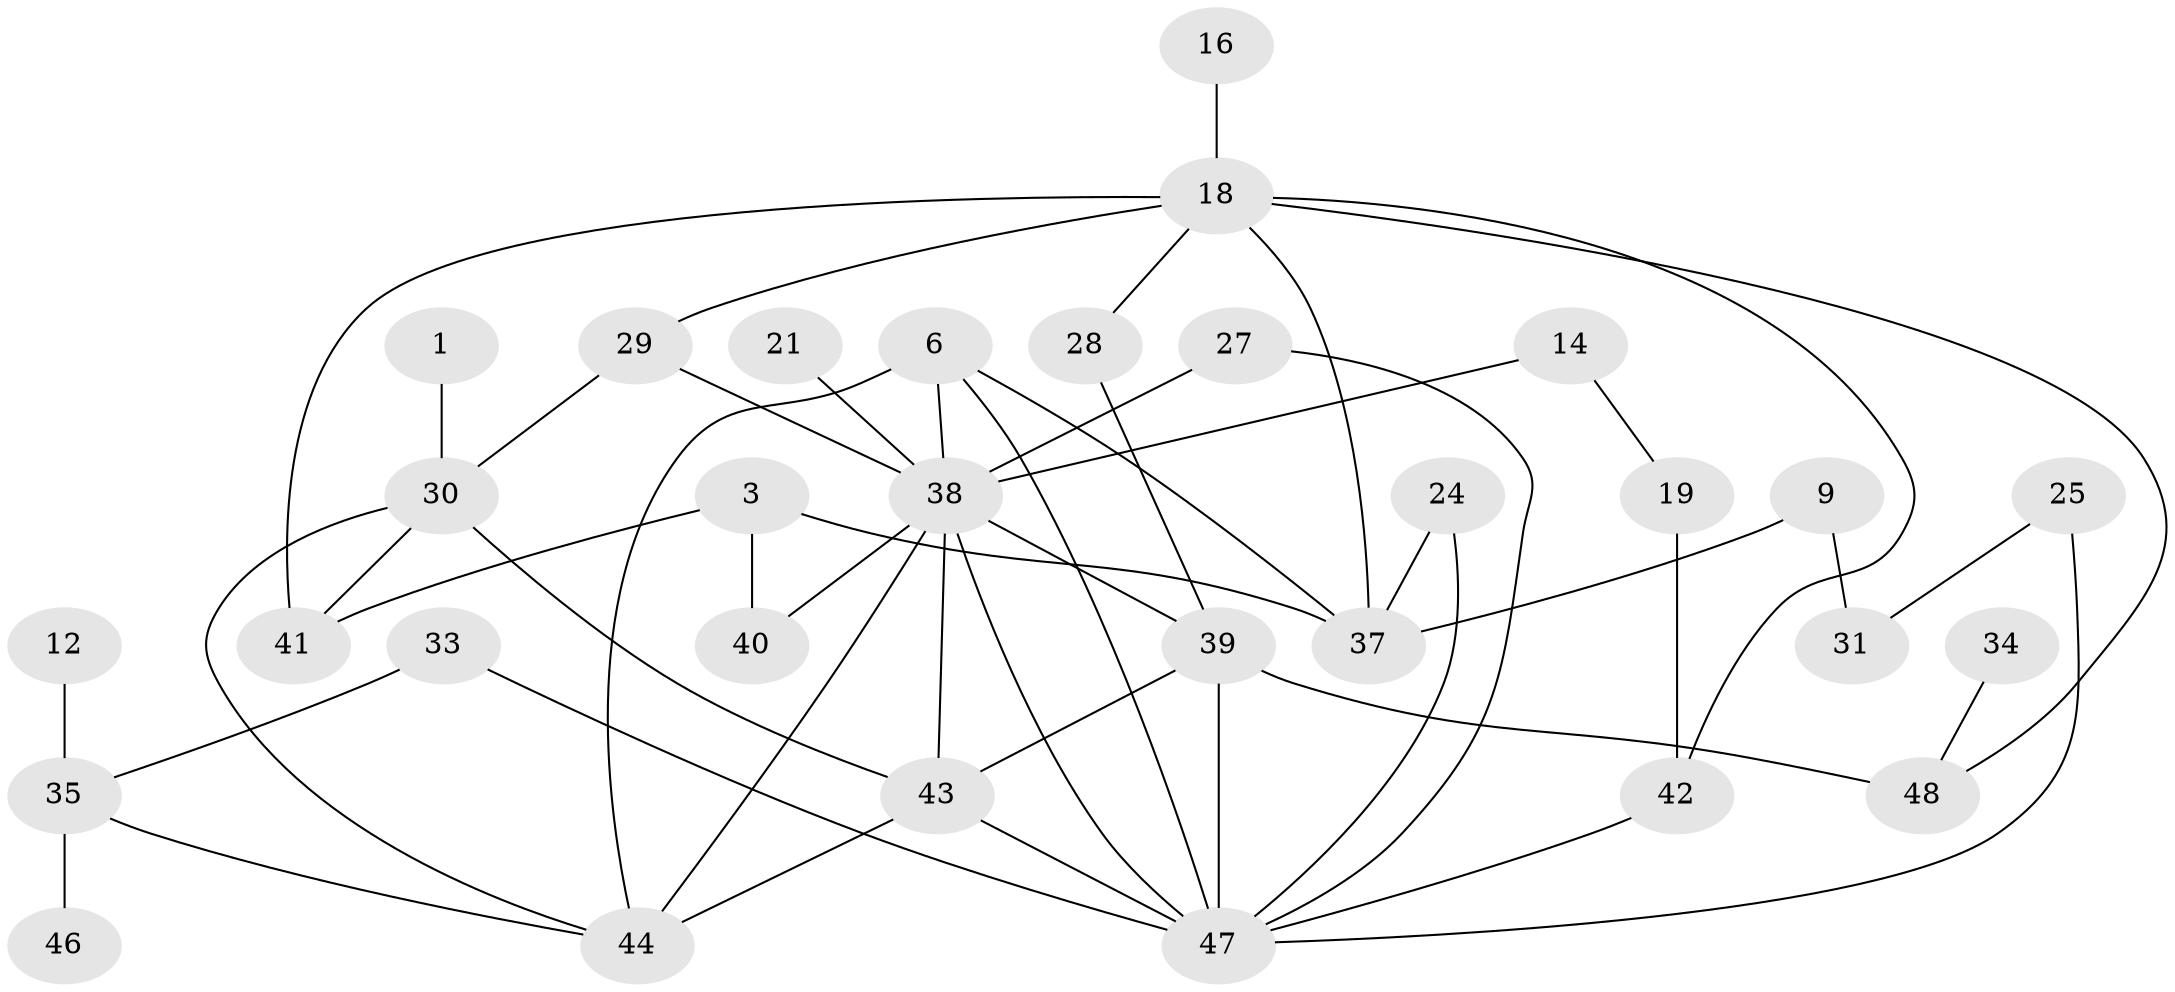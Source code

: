 // original degree distribution, {2: 0.23529411764705882, 1: 0.2857142857142857, 0: 0.09243697478991597, 5: 0.04201680672268908, 3: 0.19327731092436976, 4: 0.13445378151260504, 6: 0.01680672268907563}
// Generated by graph-tools (version 1.1) at 2025/35/03/04/25 23:35:49]
// undirected, 31 vertices, 50 edges
graph export_dot {
  node [color=gray90,style=filled];
  1;
  3;
  6;
  9;
  12;
  14;
  16;
  18;
  19;
  21;
  24;
  25;
  27;
  28;
  29;
  30;
  31;
  33;
  34;
  35;
  37;
  38;
  39;
  40;
  41;
  42;
  43;
  44;
  46;
  47;
  48;
  1 -- 30 [weight=1.0];
  3 -- 37 [weight=1.0];
  3 -- 40 [weight=1.0];
  3 -- 41 [weight=1.0];
  6 -- 37 [weight=1.0];
  6 -- 38 [weight=1.0];
  6 -- 44 [weight=1.0];
  6 -- 47 [weight=1.0];
  9 -- 31 [weight=1.0];
  9 -- 37 [weight=1.0];
  12 -- 35 [weight=1.0];
  14 -- 19 [weight=1.0];
  14 -- 38 [weight=1.0];
  16 -- 18 [weight=2.0];
  18 -- 28 [weight=1.0];
  18 -- 29 [weight=1.0];
  18 -- 37 [weight=1.0];
  18 -- 41 [weight=1.0];
  18 -- 42 [weight=1.0];
  18 -- 48 [weight=1.0];
  19 -- 42 [weight=1.0];
  21 -- 38 [weight=1.0];
  24 -- 37 [weight=1.0];
  24 -- 47 [weight=1.0];
  25 -- 31 [weight=1.0];
  25 -- 47 [weight=1.0];
  27 -- 38 [weight=2.0];
  27 -- 47 [weight=1.0];
  28 -- 39 [weight=1.0];
  29 -- 30 [weight=1.0];
  29 -- 38 [weight=1.0];
  30 -- 41 [weight=1.0];
  30 -- 43 [weight=1.0];
  30 -- 44 [weight=1.0];
  33 -- 35 [weight=1.0];
  33 -- 47 [weight=1.0];
  34 -- 48 [weight=1.0];
  35 -- 44 [weight=1.0];
  35 -- 46 [weight=1.0];
  38 -- 39 [weight=1.0];
  38 -- 40 [weight=1.0];
  38 -- 43 [weight=1.0];
  38 -- 44 [weight=1.0];
  38 -- 47 [weight=1.0];
  39 -- 43 [weight=2.0];
  39 -- 47 [weight=1.0];
  39 -- 48 [weight=2.0];
  42 -- 47 [weight=2.0];
  43 -- 44 [weight=1.0];
  43 -- 47 [weight=2.0];
}
